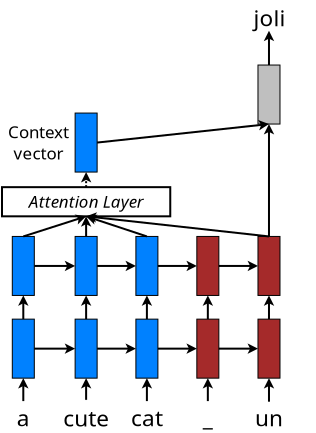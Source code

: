 <?xml version="1.0" encoding="UTF-8"?>
<dia:diagram xmlns:dia="http://www.lysator.liu.se/~alla/dia/">
  <dia:layer name="Background" visible="true" active="true">
    <dia:object type="Flowchart - Box" version="0" id="O0">
      <dia:attribute name="obj_pos">
        <dia:point val="-10.72,-8.473"/>
      </dia:attribute>
      <dia:attribute name="obj_bb">
        <dia:rectangle val="-10.745,-8.498;-6.077,-6.986"/>
      </dia:attribute>
      <dia:attribute name="elem_corner">
        <dia:point val="-10.72,-8.473"/>
      </dia:attribute>
      <dia:attribute name="elem_width">
        <dia:real val="4.618"/>
      </dia:attribute>
      <dia:attribute name="elem_height">
        <dia:real val="1.461"/>
      </dia:attribute>
      <dia:attribute name="border_width">
        <dia:real val="0.05"/>
      </dia:attribute>
      <dia:attribute name="border_color">
        <dia:color val="#ffffff"/>
      </dia:attribute>
      <dia:attribute name="show_background">
        <dia:boolean val="true"/>
      </dia:attribute>
      <dia:attribute name="padding">
        <dia:real val="0"/>
      </dia:attribute>
      <dia:attribute name="text">
        <dia:composite type="text">
          <dia:attribute name="string">
            <dia:string>#joli#</dia:string>
          </dia:attribute>
          <dia:attribute name="font">
            <dia:font family="sans" style="0" name="Helvetica"/>
          </dia:attribute>
          <dia:attribute name="height">
            <dia:real val="1.411"/>
          </dia:attribute>
          <dia:attribute name="pos">
            <dia:point val="-8.411,-7.397"/>
          </dia:attribute>
          <dia:attribute name="color">
            <dia:color val="#000000"/>
          </dia:attribute>
          <dia:attribute name="alignment">
            <dia:enum val="1"/>
          </dia:attribute>
        </dia:composite>
      </dia:attribute>
    </dia:object>
    <dia:object type="Flowchart - Box" version="0" id="O1">
      <dia:attribute name="obj_pos">
        <dia:point val="-18.104,3.274"/>
      </dia:attribute>
      <dia:attribute name="obj_bb">
        <dia:rectangle val="-18.129,3.249;-16.979,6.249"/>
      </dia:attribute>
      <dia:attribute name="elem_corner">
        <dia:point val="-18.104,3.274"/>
      </dia:attribute>
      <dia:attribute name="elem_width">
        <dia:real val="1.1"/>
      </dia:attribute>
      <dia:attribute name="elem_height">
        <dia:real val="2.95"/>
      </dia:attribute>
      <dia:attribute name="border_width">
        <dia:real val="0.05"/>
      </dia:attribute>
      <dia:attribute name="inner_color">
        <dia:color val="#0081ff"/>
      </dia:attribute>
      <dia:attribute name="show_background">
        <dia:boolean val="true"/>
      </dia:attribute>
      <dia:attribute name="padding">
        <dia:real val="0.5"/>
      </dia:attribute>
      <dia:attribute name="text">
        <dia:composite type="text">
          <dia:attribute name="string">
            <dia:string>##</dia:string>
          </dia:attribute>
          <dia:attribute name="font">
            <dia:font family="sans" style="0" name="Helvetica"/>
          </dia:attribute>
          <dia:attribute name="height">
            <dia:real val="0.8"/>
          </dia:attribute>
          <dia:attribute name="pos">
            <dia:point val="-17.554,4.944"/>
          </dia:attribute>
          <dia:attribute name="color">
            <dia:color val="#000000"/>
          </dia:attribute>
          <dia:attribute name="alignment">
            <dia:enum val="1"/>
          </dia:attribute>
        </dia:composite>
      </dia:attribute>
    </dia:object>
    <dia:object type="Flowchart - Box" version="0" id="O2">
      <dia:attribute name="obj_pos">
        <dia:point val="-15.065,3.274"/>
      </dia:attribute>
      <dia:attribute name="obj_bb">
        <dia:rectangle val="-15.09,3.249;-13.94,6.249"/>
      </dia:attribute>
      <dia:attribute name="elem_corner">
        <dia:point val="-15.065,3.274"/>
      </dia:attribute>
      <dia:attribute name="elem_width">
        <dia:real val="1.1"/>
      </dia:attribute>
      <dia:attribute name="elem_height">
        <dia:real val="2.95"/>
      </dia:attribute>
      <dia:attribute name="border_width">
        <dia:real val="0.05"/>
      </dia:attribute>
      <dia:attribute name="inner_color">
        <dia:color val="#0081ff"/>
      </dia:attribute>
      <dia:attribute name="show_background">
        <dia:boolean val="true"/>
      </dia:attribute>
      <dia:attribute name="padding">
        <dia:real val="0.5"/>
      </dia:attribute>
      <dia:attribute name="text">
        <dia:composite type="text">
          <dia:attribute name="string">
            <dia:string>##</dia:string>
          </dia:attribute>
          <dia:attribute name="font">
            <dia:font family="sans" style="0" name="Helvetica"/>
          </dia:attribute>
          <dia:attribute name="height">
            <dia:real val="0.8"/>
          </dia:attribute>
          <dia:attribute name="pos">
            <dia:point val="-14.515,4.944"/>
          </dia:attribute>
          <dia:attribute name="color">
            <dia:color val="#000000"/>
          </dia:attribute>
          <dia:attribute name="alignment">
            <dia:enum val="1"/>
          </dia:attribute>
        </dia:composite>
      </dia:attribute>
    </dia:object>
    <dia:object type="Flowchart - Box" version="0" id="O3">
      <dia:attribute name="obj_pos">
        <dia:point val="-12.018,3.274"/>
      </dia:attribute>
      <dia:attribute name="obj_bb">
        <dia:rectangle val="-12.043,3.249;-10.893,6.249"/>
      </dia:attribute>
      <dia:attribute name="elem_corner">
        <dia:point val="-12.018,3.274"/>
      </dia:attribute>
      <dia:attribute name="elem_width">
        <dia:real val="1.1"/>
      </dia:attribute>
      <dia:attribute name="elem_height">
        <dia:real val="2.95"/>
      </dia:attribute>
      <dia:attribute name="border_width">
        <dia:real val="0.05"/>
      </dia:attribute>
      <dia:attribute name="inner_color">
        <dia:color val="#a52a2a"/>
      </dia:attribute>
      <dia:attribute name="show_background">
        <dia:boolean val="true"/>
      </dia:attribute>
      <dia:attribute name="padding">
        <dia:real val="0.5"/>
      </dia:attribute>
      <dia:attribute name="text">
        <dia:composite type="text">
          <dia:attribute name="string">
            <dia:string>##</dia:string>
          </dia:attribute>
          <dia:attribute name="font">
            <dia:font family="sans" style="0" name="Helvetica"/>
          </dia:attribute>
          <dia:attribute name="height">
            <dia:real val="0.8"/>
          </dia:attribute>
          <dia:attribute name="pos">
            <dia:point val="-11.468,4.944"/>
          </dia:attribute>
          <dia:attribute name="color">
            <dia:color val="#000000"/>
          </dia:attribute>
          <dia:attribute name="alignment">
            <dia:enum val="1"/>
          </dia:attribute>
        </dia:composite>
      </dia:attribute>
    </dia:object>
    <dia:object type="Flowchart - Box" version="0" id="O4">
      <dia:attribute name="obj_pos">
        <dia:point val="-8.961,3.274"/>
      </dia:attribute>
      <dia:attribute name="obj_bb">
        <dia:rectangle val="-8.986,3.249;-7.836,6.249"/>
      </dia:attribute>
      <dia:attribute name="elem_corner">
        <dia:point val="-8.961,3.274"/>
      </dia:attribute>
      <dia:attribute name="elem_width">
        <dia:real val="1.1"/>
      </dia:attribute>
      <dia:attribute name="elem_height">
        <dia:real val="2.95"/>
      </dia:attribute>
      <dia:attribute name="border_width">
        <dia:real val="0.05"/>
      </dia:attribute>
      <dia:attribute name="inner_color">
        <dia:color val="#a52a2a"/>
      </dia:attribute>
      <dia:attribute name="show_background">
        <dia:boolean val="true"/>
      </dia:attribute>
      <dia:attribute name="padding">
        <dia:real val="0.5"/>
      </dia:attribute>
      <dia:attribute name="text">
        <dia:composite type="text">
          <dia:attribute name="string">
            <dia:string>##</dia:string>
          </dia:attribute>
          <dia:attribute name="font">
            <dia:font family="sans" style="0" name="Helvetica"/>
          </dia:attribute>
          <dia:attribute name="height">
            <dia:real val="0.8"/>
          </dia:attribute>
          <dia:attribute name="pos">
            <dia:point val="-8.411,4.944"/>
          </dia:attribute>
          <dia:attribute name="color">
            <dia:color val="#000000"/>
          </dia:attribute>
          <dia:attribute name="alignment">
            <dia:enum val="1"/>
          </dia:attribute>
        </dia:composite>
      </dia:attribute>
    </dia:object>
    <dia:object type="Standard - Line" version="0" id="O5">
      <dia:attribute name="obj_pos">
        <dia:point val="-17.004,4.749"/>
      </dia:attribute>
      <dia:attribute name="obj_bb">
        <dia:rectangle val="-17.054,4.488;-14.953,5.011"/>
      </dia:attribute>
      <dia:attribute name="conn_endpoints">
        <dia:point val="-17.004,4.749"/>
        <dia:point val="-15.065,4.749"/>
      </dia:attribute>
      <dia:attribute name="numcp">
        <dia:int val="1"/>
      </dia:attribute>
      <dia:attribute name="end_arrow">
        <dia:enum val="22"/>
      </dia:attribute>
      <dia:attribute name="end_arrow_length">
        <dia:real val="0.3"/>
      </dia:attribute>
      <dia:attribute name="end_arrow_width">
        <dia:real val="0.3"/>
      </dia:attribute>
      <dia:connections>
        <dia:connection handle="0" to="O1" connection="8"/>
        <dia:connection handle="1" to="O2" connection="7"/>
      </dia:connections>
    </dia:object>
    <dia:object type="Standard - Line" version="0" id="O6">
      <dia:attribute name="obj_pos">
        <dia:point val="-13.965,4.749"/>
      </dia:attribute>
      <dia:attribute name="obj_bb">
        <dia:rectangle val="-14.015,4.488;-11.907,5.011"/>
      </dia:attribute>
      <dia:attribute name="conn_endpoints">
        <dia:point val="-13.965,4.749"/>
        <dia:point val="-12.018,4.749"/>
      </dia:attribute>
      <dia:attribute name="numcp">
        <dia:int val="1"/>
      </dia:attribute>
      <dia:attribute name="end_arrow">
        <dia:enum val="22"/>
      </dia:attribute>
      <dia:attribute name="end_arrow_length">
        <dia:real val="0.3"/>
      </dia:attribute>
      <dia:attribute name="end_arrow_width">
        <dia:real val="0.3"/>
      </dia:attribute>
      <dia:connections>
        <dia:connection handle="0" to="O2" connection="8"/>
        <dia:connection handle="1" to="O3" connection="7"/>
      </dia:connections>
    </dia:object>
    <dia:object type="Standard - Line" version="0" id="O7">
      <dia:attribute name="obj_pos">
        <dia:point val="-10.918,4.749"/>
      </dia:attribute>
      <dia:attribute name="obj_bb">
        <dia:rectangle val="-10.968,4.488;-8.849,5.011"/>
      </dia:attribute>
      <dia:attribute name="conn_endpoints">
        <dia:point val="-10.918,4.749"/>
        <dia:point val="-8.961,4.749"/>
      </dia:attribute>
      <dia:attribute name="numcp">
        <dia:int val="1"/>
      </dia:attribute>
      <dia:attribute name="end_arrow">
        <dia:enum val="22"/>
      </dia:attribute>
      <dia:attribute name="end_arrow_length">
        <dia:real val="0.3"/>
      </dia:attribute>
      <dia:attribute name="end_arrow_width">
        <dia:real val="0.3"/>
      </dia:attribute>
      <dia:connections>
        <dia:connection handle="0" to="O3" connection="8"/>
        <dia:connection handle="1" to="O4" connection="7"/>
      </dia:connections>
    </dia:object>
    <dia:object type="Flowchart - Box" version="0" id="O8">
      <dia:attribute name="obj_pos">
        <dia:point val="-18.104,7.409"/>
      </dia:attribute>
      <dia:attribute name="obj_bb">
        <dia:rectangle val="-18.129,7.384;-16.979,10.384"/>
      </dia:attribute>
      <dia:attribute name="elem_corner">
        <dia:point val="-18.104,7.409"/>
      </dia:attribute>
      <dia:attribute name="elem_width">
        <dia:real val="1.1"/>
      </dia:attribute>
      <dia:attribute name="elem_height">
        <dia:real val="2.95"/>
      </dia:attribute>
      <dia:attribute name="border_width">
        <dia:real val="0.05"/>
      </dia:attribute>
      <dia:attribute name="inner_color">
        <dia:color val="#0081ff"/>
      </dia:attribute>
      <dia:attribute name="show_background">
        <dia:boolean val="true"/>
      </dia:attribute>
      <dia:attribute name="padding">
        <dia:real val="0.5"/>
      </dia:attribute>
      <dia:attribute name="text">
        <dia:composite type="text">
          <dia:attribute name="string">
            <dia:string>##</dia:string>
          </dia:attribute>
          <dia:attribute name="font">
            <dia:font family="sans" style="0" name="Helvetica"/>
          </dia:attribute>
          <dia:attribute name="height">
            <dia:real val="0.8"/>
          </dia:attribute>
          <dia:attribute name="pos">
            <dia:point val="-17.554,9.079"/>
          </dia:attribute>
          <dia:attribute name="color">
            <dia:color val="#000000"/>
          </dia:attribute>
          <dia:attribute name="alignment">
            <dia:enum val="1"/>
          </dia:attribute>
        </dia:composite>
      </dia:attribute>
    </dia:object>
    <dia:object type="Flowchart - Box" version="0" id="O9">
      <dia:attribute name="obj_pos">
        <dia:point val="-15.065,7.409"/>
      </dia:attribute>
      <dia:attribute name="obj_bb">
        <dia:rectangle val="-15.09,7.384;-13.94,10.384"/>
      </dia:attribute>
      <dia:attribute name="elem_corner">
        <dia:point val="-15.065,7.409"/>
      </dia:attribute>
      <dia:attribute name="elem_width">
        <dia:real val="1.1"/>
      </dia:attribute>
      <dia:attribute name="elem_height">
        <dia:real val="2.95"/>
      </dia:attribute>
      <dia:attribute name="border_width">
        <dia:real val="0.05"/>
      </dia:attribute>
      <dia:attribute name="inner_color">
        <dia:color val="#0081ff"/>
      </dia:attribute>
      <dia:attribute name="show_background">
        <dia:boolean val="true"/>
      </dia:attribute>
      <dia:attribute name="padding">
        <dia:real val="0.5"/>
      </dia:attribute>
      <dia:attribute name="text">
        <dia:composite type="text">
          <dia:attribute name="string">
            <dia:string>##</dia:string>
          </dia:attribute>
          <dia:attribute name="font">
            <dia:font family="sans" style="0" name="Helvetica"/>
          </dia:attribute>
          <dia:attribute name="height">
            <dia:real val="0.8"/>
          </dia:attribute>
          <dia:attribute name="pos">
            <dia:point val="-14.515,9.079"/>
          </dia:attribute>
          <dia:attribute name="color">
            <dia:color val="#000000"/>
          </dia:attribute>
          <dia:attribute name="alignment">
            <dia:enum val="1"/>
          </dia:attribute>
        </dia:composite>
      </dia:attribute>
    </dia:object>
    <dia:object type="Flowchart - Box" version="0" id="O10">
      <dia:attribute name="obj_pos">
        <dia:point val="-12.018,7.409"/>
      </dia:attribute>
      <dia:attribute name="obj_bb">
        <dia:rectangle val="-12.043,7.384;-10.893,10.384"/>
      </dia:attribute>
      <dia:attribute name="elem_corner">
        <dia:point val="-12.018,7.409"/>
      </dia:attribute>
      <dia:attribute name="elem_width">
        <dia:real val="1.1"/>
      </dia:attribute>
      <dia:attribute name="elem_height">
        <dia:real val="2.95"/>
      </dia:attribute>
      <dia:attribute name="border_width">
        <dia:real val="0.05"/>
      </dia:attribute>
      <dia:attribute name="inner_color">
        <dia:color val="#a52a2a"/>
      </dia:attribute>
      <dia:attribute name="show_background">
        <dia:boolean val="true"/>
      </dia:attribute>
      <dia:attribute name="padding">
        <dia:real val="0.5"/>
      </dia:attribute>
      <dia:attribute name="text">
        <dia:composite type="text">
          <dia:attribute name="string">
            <dia:string>##</dia:string>
          </dia:attribute>
          <dia:attribute name="font">
            <dia:font family="sans" style="0" name="Helvetica"/>
          </dia:attribute>
          <dia:attribute name="height">
            <dia:real val="0.8"/>
          </dia:attribute>
          <dia:attribute name="pos">
            <dia:point val="-11.468,9.079"/>
          </dia:attribute>
          <dia:attribute name="color">
            <dia:color val="#000000"/>
          </dia:attribute>
          <dia:attribute name="alignment">
            <dia:enum val="1"/>
          </dia:attribute>
        </dia:composite>
      </dia:attribute>
    </dia:object>
    <dia:object type="Flowchart - Box" version="0" id="O11">
      <dia:attribute name="obj_pos">
        <dia:point val="-8.961,7.409"/>
      </dia:attribute>
      <dia:attribute name="obj_bb">
        <dia:rectangle val="-8.986,7.384;-7.836,10.384"/>
      </dia:attribute>
      <dia:attribute name="elem_corner">
        <dia:point val="-8.961,7.409"/>
      </dia:attribute>
      <dia:attribute name="elem_width">
        <dia:real val="1.1"/>
      </dia:attribute>
      <dia:attribute name="elem_height">
        <dia:real val="2.95"/>
      </dia:attribute>
      <dia:attribute name="border_width">
        <dia:real val="0.05"/>
      </dia:attribute>
      <dia:attribute name="inner_color">
        <dia:color val="#a52a2a"/>
      </dia:attribute>
      <dia:attribute name="show_background">
        <dia:boolean val="true"/>
      </dia:attribute>
      <dia:attribute name="padding">
        <dia:real val="0.5"/>
      </dia:attribute>
      <dia:attribute name="text">
        <dia:composite type="text">
          <dia:attribute name="string">
            <dia:string>##</dia:string>
          </dia:attribute>
          <dia:attribute name="font">
            <dia:font family="sans" style="0" name="Helvetica"/>
          </dia:attribute>
          <dia:attribute name="height">
            <dia:real val="0.8"/>
          </dia:attribute>
          <dia:attribute name="pos">
            <dia:point val="-8.411,9.079"/>
          </dia:attribute>
          <dia:attribute name="color">
            <dia:color val="#000000"/>
          </dia:attribute>
          <dia:attribute name="alignment">
            <dia:enum val="1"/>
          </dia:attribute>
        </dia:composite>
      </dia:attribute>
    </dia:object>
    <dia:object type="Standard - Line" version="0" id="O12">
      <dia:attribute name="obj_pos">
        <dia:point val="-17.004,8.884"/>
      </dia:attribute>
      <dia:attribute name="obj_bb">
        <dia:rectangle val="-17.054,8.623;-14.953,9.146"/>
      </dia:attribute>
      <dia:attribute name="conn_endpoints">
        <dia:point val="-17.004,8.884"/>
        <dia:point val="-15.065,8.884"/>
      </dia:attribute>
      <dia:attribute name="numcp">
        <dia:int val="1"/>
      </dia:attribute>
      <dia:attribute name="end_arrow">
        <dia:enum val="22"/>
      </dia:attribute>
      <dia:attribute name="end_arrow_length">
        <dia:real val="0.3"/>
      </dia:attribute>
      <dia:attribute name="end_arrow_width">
        <dia:real val="0.3"/>
      </dia:attribute>
      <dia:connections>
        <dia:connection handle="0" to="O8" connection="8"/>
        <dia:connection handle="1" to="O9" connection="7"/>
      </dia:connections>
    </dia:object>
    <dia:object type="Standard - Line" version="0" id="O13">
      <dia:attribute name="obj_pos">
        <dia:point val="-13.965,8.884"/>
      </dia:attribute>
      <dia:attribute name="obj_bb">
        <dia:rectangle val="-14.015,8.623;-11.907,9.146"/>
      </dia:attribute>
      <dia:attribute name="conn_endpoints">
        <dia:point val="-13.965,8.884"/>
        <dia:point val="-12.018,8.884"/>
      </dia:attribute>
      <dia:attribute name="numcp">
        <dia:int val="1"/>
      </dia:attribute>
      <dia:attribute name="end_arrow">
        <dia:enum val="22"/>
      </dia:attribute>
      <dia:attribute name="end_arrow_length">
        <dia:real val="0.3"/>
      </dia:attribute>
      <dia:attribute name="end_arrow_width">
        <dia:real val="0.3"/>
      </dia:attribute>
      <dia:connections>
        <dia:connection handle="0" to="O9" connection="8"/>
        <dia:connection handle="1" to="O10" connection="7"/>
      </dia:connections>
    </dia:object>
    <dia:object type="Standard - Line" version="0" id="O14">
      <dia:attribute name="obj_pos">
        <dia:point val="-10.918,8.884"/>
      </dia:attribute>
      <dia:attribute name="obj_bb">
        <dia:rectangle val="-10.968,8.623;-8.849,9.146"/>
      </dia:attribute>
      <dia:attribute name="conn_endpoints">
        <dia:point val="-10.918,8.884"/>
        <dia:point val="-8.961,8.884"/>
      </dia:attribute>
      <dia:attribute name="numcp">
        <dia:int val="1"/>
      </dia:attribute>
      <dia:attribute name="end_arrow">
        <dia:enum val="22"/>
      </dia:attribute>
      <dia:attribute name="end_arrow_length">
        <dia:real val="0.3"/>
      </dia:attribute>
      <dia:attribute name="end_arrow_width">
        <dia:real val="0.3"/>
      </dia:attribute>
      <dia:connections>
        <dia:connection handle="0" to="O10" connection="8"/>
        <dia:connection handle="1" to="O11" connection="7"/>
      </dia:connections>
    </dia:object>
    <dia:object type="Standard - Line" version="0" id="O15">
      <dia:attribute name="obj_pos">
        <dia:point val="-17.554,7.409"/>
      </dia:attribute>
      <dia:attribute name="obj_bb">
        <dia:rectangle val="-17.816,6.113;-17.292,7.459"/>
      </dia:attribute>
      <dia:attribute name="conn_endpoints">
        <dia:point val="-17.554,7.409"/>
        <dia:point val="-17.554,6.224"/>
      </dia:attribute>
      <dia:attribute name="numcp">
        <dia:int val="1"/>
      </dia:attribute>
      <dia:attribute name="end_arrow">
        <dia:enum val="22"/>
      </dia:attribute>
      <dia:attribute name="end_arrow_length">
        <dia:real val="0.3"/>
      </dia:attribute>
      <dia:attribute name="end_arrow_width">
        <dia:real val="0.3"/>
      </dia:attribute>
      <dia:connections>
        <dia:connection handle="0" to="O8" connection="2"/>
        <dia:connection handle="1" to="O1" connection="13"/>
      </dia:connections>
    </dia:object>
    <dia:object type="Standard - Line" version="0" id="O16">
      <dia:attribute name="obj_pos">
        <dia:point val="-14.515,7.409"/>
      </dia:attribute>
      <dia:attribute name="obj_bb">
        <dia:rectangle val="-14.777,6.113;-14.253,7.459"/>
      </dia:attribute>
      <dia:attribute name="conn_endpoints">
        <dia:point val="-14.515,7.409"/>
        <dia:point val="-14.515,6.224"/>
      </dia:attribute>
      <dia:attribute name="numcp">
        <dia:int val="1"/>
      </dia:attribute>
      <dia:attribute name="end_arrow">
        <dia:enum val="22"/>
      </dia:attribute>
      <dia:attribute name="end_arrow_length">
        <dia:real val="0.3"/>
      </dia:attribute>
      <dia:attribute name="end_arrow_width">
        <dia:real val="0.3"/>
      </dia:attribute>
      <dia:connections>
        <dia:connection handle="0" to="O9" connection="2"/>
        <dia:connection handle="1" to="O2" connection="13"/>
      </dia:connections>
    </dia:object>
    <dia:object type="Standard - Line" version="0" id="O17">
      <dia:attribute name="obj_pos">
        <dia:point val="-11.468,7.409"/>
      </dia:attribute>
      <dia:attribute name="obj_bb">
        <dia:rectangle val="-11.73,6.113;-11.207,7.459"/>
      </dia:attribute>
      <dia:attribute name="conn_endpoints">
        <dia:point val="-11.468,7.409"/>
        <dia:point val="-11.468,6.224"/>
      </dia:attribute>
      <dia:attribute name="numcp">
        <dia:int val="1"/>
      </dia:attribute>
      <dia:attribute name="end_arrow">
        <dia:enum val="22"/>
      </dia:attribute>
      <dia:attribute name="end_arrow_length">
        <dia:real val="0.3"/>
      </dia:attribute>
      <dia:attribute name="end_arrow_width">
        <dia:real val="0.3"/>
      </dia:attribute>
      <dia:connections>
        <dia:connection handle="0" to="O10" connection="2"/>
        <dia:connection handle="1" to="O3" connection="13"/>
      </dia:connections>
    </dia:object>
    <dia:object type="Standard - Line" version="0" id="O18">
      <dia:attribute name="obj_pos">
        <dia:point val="-8.411,7.409"/>
      </dia:attribute>
      <dia:attribute name="obj_bb">
        <dia:rectangle val="-8.673,6.113;-8.149,7.459"/>
      </dia:attribute>
      <dia:attribute name="conn_endpoints">
        <dia:point val="-8.411,7.409"/>
        <dia:point val="-8.411,6.224"/>
      </dia:attribute>
      <dia:attribute name="numcp">
        <dia:int val="1"/>
      </dia:attribute>
      <dia:attribute name="end_arrow">
        <dia:enum val="22"/>
      </dia:attribute>
      <dia:attribute name="end_arrow_length">
        <dia:real val="0.3"/>
      </dia:attribute>
      <dia:attribute name="end_arrow_width">
        <dia:real val="0.3"/>
      </dia:attribute>
      <dia:connections>
        <dia:connection handle="0" to="O11" connection="2"/>
        <dia:connection handle="1" to="O4" connection="13"/>
      </dia:connections>
    </dia:object>
    <dia:object type="Standard - Line" version="0" id="O19">
      <dia:attribute name="obj_pos">
        <dia:point val="-11.468,11.537"/>
      </dia:attribute>
      <dia:attribute name="obj_bb">
        <dia:rectangle val="-11.73,10.248;-11.207,11.587"/>
      </dia:attribute>
      <dia:attribute name="conn_endpoints">
        <dia:point val="-11.468,11.537"/>
        <dia:point val="-11.468,10.359"/>
      </dia:attribute>
      <dia:attribute name="numcp">
        <dia:int val="1"/>
      </dia:attribute>
      <dia:attribute name="end_arrow">
        <dia:enum val="22"/>
      </dia:attribute>
      <dia:attribute name="end_arrow_length">
        <dia:real val="0.3"/>
      </dia:attribute>
      <dia:attribute name="end_arrow_width">
        <dia:real val="0.3"/>
      </dia:attribute>
      <dia:connections>
        <dia:connection handle="0" to="O27" connection="2"/>
        <dia:connection handle="1" to="O10" connection="13"/>
      </dia:connections>
    </dia:object>
    <dia:object type="Flowchart - Box" version="0" id="O20">
      <dia:attribute name="obj_pos">
        <dia:point val="-21.245,3.274"/>
      </dia:attribute>
      <dia:attribute name="obj_bb">
        <dia:rectangle val="-21.27,3.249;-20.12,6.249"/>
      </dia:attribute>
      <dia:attribute name="elem_corner">
        <dia:point val="-21.245,3.274"/>
      </dia:attribute>
      <dia:attribute name="elem_width">
        <dia:real val="1.1"/>
      </dia:attribute>
      <dia:attribute name="elem_height">
        <dia:real val="2.95"/>
      </dia:attribute>
      <dia:attribute name="border_width">
        <dia:real val="0.05"/>
      </dia:attribute>
      <dia:attribute name="inner_color">
        <dia:color val="#0081ff"/>
      </dia:attribute>
      <dia:attribute name="show_background">
        <dia:boolean val="true"/>
      </dia:attribute>
      <dia:attribute name="padding">
        <dia:real val="0.5"/>
      </dia:attribute>
      <dia:attribute name="text">
        <dia:composite type="text">
          <dia:attribute name="string">
            <dia:string>##</dia:string>
          </dia:attribute>
          <dia:attribute name="font">
            <dia:font family="sans" style="0" name="Helvetica"/>
          </dia:attribute>
          <dia:attribute name="height">
            <dia:real val="0.8"/>
          </dia:attribute>
          <dia:attribute name="pos">
            <dia:point val="-20.695,4.944"/>
          </dia:attribute>
          <dia:attribute name="color">
            <dia:color val="#000000"/>
          </dia:attribute>
          <dia:attribute name="alignment">
            <dia:enum val="1"/>
          </dia:attribute>
        </dia:composite>
      </dia:attribute>
    </dia:object>
    <dia:object type="Standard - Line" version="0" id="O21">
      <dia:attribute name="obj_pos">
        <dia:point val="-20.145,4.749"/>
      </dia:attribute>
      <dia:attribute name="obj_bb">
        <dia:rectangle val="-20.195,4.488;-17.992,5.011"/>
      </dia:attribute>
      <dia:attribute name="conn_endpoints">
        <dia:point val="-20.145,4.749"/>
        <dia:point val="-18.104,4.749"/>
      </dia:attribute>
      <dia:attribute name="numcp">
        <dia:int val="1"/>
      </dia:attribute>
      <dia:attribute name="end_arrow">
        <dia:enum val="22"/>
      </dia:attribute>
      <dia:attribute name="end_arrow_length">
        <dia:real val="0.3"/>
      </dia:attribute>
      <dia:attribute name="end_arrow_width">
        <dia:real val="0.3"/>
      </dia:attribute>
      <dia:connections>
        <dia:connection handle="0" to="O20" connection="8"/>
        <dia:connection handle="1" to="O1" connection="7"/>
      </dia:connections>
    </dia:object>
    <dia:object type="Flowchart - Box" version="0" id="O22">
      <dia:attribute name="obj_pos">
        <dia:point val="-21.245,7.409"/>
      </dia:attribute>
      <dia:attribute name="obj_bb">
        <dia:rectangle val="-21.27,7.384;-20.12,10.384"/>
      </dia:attribute>
      <dia:attribute name="elem_corner">
        <dia:point val="-21.245,7.409"/>
      </dia:attribute>
      <dia:attribute name="elem_width">
        <dia:real val="1.1"/>
      </dia:attribute>
      <dia:attribute name="elem_height">
        <dia:real val="2.95"/>
      </dia:attribute>
      <dia:attribute name="border_width">
        <dia:real val="0.05"/>
      </dia:attribute>
      <dia:attribute name="inner_color">
        <dia:color val="#0081ff"/>
      </dia:attribute>
      <dia:attribute name="show_background">
        <dia:boolean val="true"/>
      </dia:attribute>
      <dia:attribute name="padding">
        <dia:real val="0.5"/>
      </dia:attribute>
      <dia:attribute name="text">
        <dia:composite type="text">
          <dia:attribute name="string">
            <dia:string>##</dia:string>
          </dia:attribute>
          <dia:attribute name="font">
            <dia:font family="sans" style="0" name="Helvetica"/>
          </dia:attribute>
          <dia:attribute name="height">
            <dia:real val="0.8"/>
          </dia:attribute>
          <dia:attribute name="pos">
            <dia:point val="-20.695,9.079"/>
          </dia:attribute>
          <dia:attribute name="color">
            <dia:color val="#000000"/>
          </dia:attribute>
          <dia:attribute name="alignment">
            <dia:enum val="1"/>
          </dia:attribute>
        </dia:composite>
      </dia:attribute>
    </dia:object>
    <dia:object type="Standard - Line" version="0" id="O23">
      <dia:attribute name="obj_pos">
        <dia:point val="-20.145,8.884"/>
      </dia:attribute>
      <dia:attribute name="obj_bb">
        <dia:rectangle val="-20.195,8.623;-17.992,9.146"/>
      </dia:attribute>
      <dia:attribute name="conn_endpoints">
        <dia:point val="-20.145,8.884"/>
        <dia:point val="-18.104,8.884"/>
      </dia:attribute>
      <dia:attribute name="numcp">
        <dia:int val="1"/>
      </dia:attribute>
      <dia:attribute name="end_arrow">
        <dia:enum val="22"/>
      </dia:attribute>
      <dia:attribute name="end_arrow_length">
        <dia:real val="0.3"/>
      </dia:attribute>
      <dia:attribute name="end_arrow_width">
        <dia:real val="0.3"/>
      </dia:attribute>
      <dia:connections>
        <dia:connection handle="0" to="O22" connection="8"/>
        <dia:connection handle="1" to="O8" connection="7"/>
      </dia:connections>
    </dia:object>
    <dia:object type="Standard - Line" version="0" id="O24">
      <dia:attribute name="obj_pos">
        <dia:point val="-20.695,7.409"/>
      </dia:attribute>
      <dia:attribute name="obj_bb">
        <dia:rectangle val="-20.957,6.113;-20.433,7.459"/>
      </dia:attribute>
      <dia:attribute name="conn_endpoints">
        <dia:point val="-20.695,7.409"/>
        <dia:point val="-20.695,6.224"/>
      </dia:attribute>
      <dia:attribute name="numcp">
        <dia:int val="1"/>
      </dia:attribute>
      <dia:attribute name="end_arrow">
        <dia:enum val="22"/>
      </dia:attribute>
      <dia:attribute name="end_arrow_length">
        <dia:real val="0.3"/>
      </dia:attribute>
      <dia:attribute name="end_arrow_width">
        <dia:real val="0.3"/>
      </dia:attribute>
      <dia:connections>
        <dia:connection handle="0" to="O22" connection="2"/>
        <dia:connection handle="1" to="O20" connection="13"/>
      </dia:connections>
    </dia:object>
    <dia:object type="Standard - Line" version="0" id="O25">
      <dia:attribute name="obj_pos">
        <dia:point val="-20.695,11.537"/>
      </dia:attribute>
      <dia:attribute name="obj_bb">
        <dia:rectangle val="-20.957,10.248;-20.433,11.587"/>
      </dia:attribute>
      <dia:attribute name="conn_endpoints">
        <dia:point val="-20.695,11.537"/>
        <dia:point val="-20.695,10.359"/>
      </dia:attribute>
      <dia:attribute name="numcp">
        <dia:int val="1"/>
      </dia:attribute>
      <dia:attribute name="end_arrow">
        <dia:enum val="22"/>
      </dia:attribute>
      <dia:attribute name="end_arrow_length">
        <dia:real val="0.3"/>
      </dia:attribute>
      <dia:attribute name="end_arrow_width">
        <dia:real val="0.3"/>
      </dia:attribute>
      <dia:connections>
        <dia:connection handle="0" to="O30" connection="2"/>
        <dia:connection handle="1" to="O22" connection="13"/>
      </dia:connections>
    </dia:object>
    <dia:object type="Standard - Line" version="0" id="O26">
      <dia:attribute name="obj_pos">
        <dia:point val="-14.515,11.537"/>
      </dia:attribute>
      <dia:attribute name="obj_bb">
        <dia:rectangle val="-14.777,10.248;-14.253,11.587"/>
      </dia:attribute>
      <dia:attribute name="conn_endpoints">
        <dia:point val="-14.515,11.537"/>
        <dia:point val="-14.515,10.359"/>
      </dia:attribute>
      <dia:attribute name="numcp">
        <dia:int val="1"/>
      </dia:attribute>
      <dia:attribute name="end_arrow">
        <dia:enum val="22"/>
      </dia:attribute>
      <dia:attribute name="end_arrow_length">
        <dia:real val="0.3"/>
      </dia:attribute>
      <dia:attribute name="end_arrow_width">
        <dia:real val="0.3"/>
      </dia:attribute>
      <dia:connections>
        <dia:connection handle="0" to="O29" connection="2"/>
        <dia:connection handle="1" to="O9" connection="13"/>
      </dia:connections>
    </dia:object>
    <dia:object type="Flowchart - Box" version="0" id="O27">
      <dia:attribute name="obj_pos">
        <dia:point val="-12.208,11.537"/>
      </dia:attribute>
      <dia:attribute name="obj_bb">
        <dia:rectangle val="-12.233,11.512;-10.703,13.023"/>
      </dia:attribute>
      <dia:attribute name="elem_corner">
        <dia:point val="-12.208,11.537"/>
      </dia:attribute>
      <dia:attribute name="elem_width">
        <dia:real val="1.48"/>
      </dia:attribute>
      <dia:attribute name="elem_height">
        <dia:real val="1.461"/>
      </dia:attribute>
      <dia:attribute name="border_width">
        <dia:real val="0.05"/>
      </dia:attribute>
      <dia:attribute name="border_color">
        <dia:color val="#ffffff"/>
      </dia:attribute>
      <dia:attribute name="show_background">
        <dia:boolean val="true"/>
      </dia:attribute>
      <dia:attribute name="padding">
        <dia:real val="0"/>
      </dia:attribute>
      <dia:attribute name="text">
        <dia:composite type="text">
          <dia:attribute name="string">
            <dia:string>#_#</dia:string>
          </dia:attribute>
          <dia:attribute name="font">
            <dia:font family="sans" style="0" name="Helvetica"/>
          </dia:attribute>
          <dia:attribute name="height">
            <dia:real val="1.411"/>
          </dia:attribute>
          <dia:attribute name="pos">
            <dia:point val="-11.468,12.612"/>
          </dia:attribute>
          <dia:attribute name="color">
            <dia:color val="#000000"/>
          </dia:attribute>
          <dia:attribute name="alignment">
            <dia:enum val="1"/>
          </dia:attribute>
        </dia:composite>
      </dia:attribute>
    </dia:object>
    <dia:object type="Flowchart - Box" version="0" id="O28">
      <dia:attribute name="obj_pos">
        <dia:point val="-9.151,11.537"/>
      </dia:attribute>
      <dia:attribute name="obj_bb">
        <dia:rectangle val="-9.176,11.512;-7.646,13.023"/>
      </dia:attribute>
      <dia:attribute name="elem_corner">
        <dia:point val="-9.151,11.537"/>
      </dia:attribute>
      <dia:attribute name="elem_width">
        <dia:real val="1.48"/>
      </dia:attribute>
      <dia:attribute name="elem_height">
        <dia:real val="1.461"/>
      </dia:attribute>
      <dia:attribute name="border_width">
        <dia:real val="0.05"/>
      </dia:attribute>
      <dia:attribute name="border_color">
        <dia:color val="#ffffff"/>
      </dia:attribute>
      <dia:attribute name="show_background">
        <dia:boolean val="true"/>
      </dia:attribute>
      <dia:attribute name="padding">
        <dia:real val="0"/>
      </dia:attribute>
      <dia:attribute name="text">
        <dia:composite type="text">
          <dia:attribute name="string">
            <dia:string>#un#</dia:string>
          </dia:attribute>
          <dia:attribute name="font">
            <dia:font family="sans" style="0" name="Helvetica"/>
          </dia:attribute>
          <dia:attribute name="height">
            <dia:real val="1.411"/>
          </dia:attribute>
          <dia:attribute name="pos">
            <dia:point val="-8.411,12.612"/>
          </dia:attribute>
          <dia:attribute name="color">
            <dia:color val="#000000"/>
          </dia:attribute>
          <dia:attribute name="alignment">
            <dia:enum val="1"/>
          </dia:attribute>
        </dia:composite>
      </dia:attribute>
    </dia:object>
    <dia:object type="Flowchart - Box" version="0" id="O29">
      <dia:attribute name="obj_pos">
        <dia:point val="-15.419,11.537"/>
      </dia:attribute>
      <dia:attribute name="obj_bb">
        <dia:rectangle val="-15.444,11.512;-13.586,13.023"/>
      </dia:attribute>
      <dia:attribute name="elem_corner">
        <dia:point val="-15.419,11.537"/>
      </dia:attribute>
      <dia:attribute name="elem_width">
        <dia:real val="1.808"/>
      </dia:attribute>
      <dia:attribute name="elem_height">
        <dia:real val="1.461"/>
      </dia:attribute>
      <dia:attribute name="border_width">
        <dia:real val="0.05"/>
      </dia:attribute>
      <dia:attribute name="border_color">
        <dia:color val="#ffffff"/>
      </dia:attribute>
      <dia:attribute name="show_background">
        <dia:boolean val="true"/>
      </dia:attribute>
      <dia:attribute name="padding">
        <dia:real val="0"/>
      </dia:attribute>
      <dia:attribute name="text">
        <dia:composite type="text">
          <dia:attribute name="string">
            <dia:string>#cat#</dia:string>
          </dia:attribute>
          <dia:attribute name="font">
            <dia:font family="sans" style="0" name="Helvetica"/>
          </dia:attribute>
          <dia:attribute name="height">
            <dia:real val="1.411"/>
          </dia:attribute>
          <dia:attribute name="pos">
            <dia:point val="-14.515,12.612"/>
          </dia:attribute>
          <dia:attribute name="color">
            <dia:color val="#000000"/>
          </dia:attribute>
          <dia:attribute name="alignment">
            <dia:enum val="1"/>
          </dia:attribute>
        </dia:composite>
      </dia:attribute>
    </dia:object>
    <dia:object type="Flowchart - Box" version="0" id="O30">
      <dia:attribute name="obj_pos">
        <dia:point val="-21.435,11.537"/>
      </dia:attribute>
      <dia:attribute name="obj_bb">
        <dia:rectangle val="-21.46,11.512;-19.93,13.023"/>
      </dia:attribute>
      <dia:attribute name="elem_corner">
        <dia:point val="-21.435,11.537"/>
      </dia:attribute>
      <dia:attribute name="elem_width">
        <dia:real val="1.48"/>
      </dia:attribute>
      <dia:attribute name="elem_height">
        <dia:real val="1.461"/>
      </dia:attribute>
      <dia:attribute name="border_width">
        <dia:real val="0.05"/>
      </dia:attribute>
      <dia:attribute name="border_color">
        <dia:color val="#ffffff"/>
      </dia:attribute>
      <dia:attribute name="show_background">
        <dia:boolean val="true"/>
      </dia:attribute>
      <dia:attribute name="padding">
        <dia:real val="0"/>
      </dia:attribute>
      <dia:attribute name="text">
        <dia:composite type="text">
          <dia:attribute name="string">
            <dia:string>#a#</dia:string>
          </dia:attribute>
          <dia:attribute name="font">
            <dia:font family="sans" style="0" name="Helvetica"/>
          </dia:attribute>
          <dia:attribute name="height">
            <dia:real val="1.411"/>
          </dia:attribute>
          <dia:attribute name="pos">
            <dia:point val="-20.695,12.612"/>
          </dia:attribute>
          <dia:attribute name="color">
            <dia:color val="#000000"/>
          </dia:attribute>
          <dia:attribute name="alignment">
            <dia:enum val="1"/>
          </dia:attribute>
        </dia:composite>
      </dia:attribute>
    </dia:object>
    <dia:object type="Standard - Line" version="0" id="O31">
      <dia:attribute name="obj_pos">
        <dia:point val="-8.411,11.537"/>
      </dia:attribute>
      <dia:attribute name="obj_bb">
        <dia:rectangle val="-8.673,10.248;-8.149,11.587"/>
      </dia:attribute>
      <dia:attribute name="conn_endpoints">
        <dia:point val="-8.411,11.537"/>
        <dia:point val="-8.411,10.359"/>
      </dia:attribute>
      <dia:attribute name="numcp">
        <dia:int val="1"/>
      </dia:attribute>
      <dia:attribute name="end_arrow">
        <dia:enum val="22"/>
      </dia:attribute>
      <dia:attribute name="end_arrow_length">
        <dia:real val="0.3"/>
      </dia:attribute>
      <dia:attribute name="end_arrow_width">
        <dia:real val="0.3"/>
      </dia:attribute>
      <dia:connections>
        <dia:connection handle="0" to="O28" connection="2"/>
        <dia:connection handle="1" to="O11" connection="13"/>
      </dia:connections>
    </dia:object>
    <dia:object type="Standard - Line" version="0" id="O32">
      <dia:attribute name="obj_pos">
        <dia:point val="-17.554,11.469"/>
      </dia:attribute>
      <dia:attribute name="obj_bb">
        <dia:rectangle val="-17.816,10.248;-17.292,11.519"/>
      </dia:attribute>
      <dia:attribute name="conn_endpoints">
        <dia:point val="-17.554,11.469"/>
        <dia:point val="-17.554,10.359"/>
      </dia:attribute>
      <dia:attribute name="numcp">
        <dia:int val="1"/>
      </dia:attribute>
      <dia:attribute name="end_arrow">
        <dia:enum val="22"/>
      </dia:attribute>
      <dia:attribute name="end_arrow_length">
        <dia:real val="0.3"/>
      </dia:attribute>
      <dia:attribute name="end_arrow_width">
        <dia:real val="0.3"/>
      </dia:attribute>
      <dia:connections>
        <dia:connection handle="0" to="O33" connection="2"/>
        <dia:connection handle="1" to="O8" connection="13"/>
      </dia:connections>
    </dia:object>
    <dia:object type="Flowchart - Box" version="0" id="O33">
      <dia:attribute name="obj_pos">
        <dia:point val="-19.644,11.469"/>
      </dia:attribute>
      <dia:attribute name="obj_bb">
        <dia:rectangle val="-19.644,11.469;-15.464,13.081"/>
      </dia:attribute>
      <dia:attribute name="elem_corner">
        <dia:point val="-19.644,11.469"/>
      </dia:attribute>
      <dia:attribute name="elem_width">
        <dia:real val="4.18"/>
      </dia:attribute>
      <dia:attribute name="elem_height">
        <dia:real val="1.611"/>
      </dia:attribute>
      <dia:attribute name="border_width">
        <dia:real val="1.175e-38"/>
      </dia:attribute>
      <dia:attribute name="border_color">
        <dia:color val="#ffffff"/>
      </dia:attribute>
      <dia:attribute name="show_background">
        <dia:boolean val="true"/>
      </dia:attribute>
      <dia:attribute name="padding">
        <dia:real val="0"/>
      </dia:attribute>
      <dia:attribute name="text">
        <dia:composite type="text">
          <dia:attribute name="string">
            <dia:string>#cute#</dia:string>
          </dia:attribute>
          <dia:attribute name="font">
            <dia:font family="sans" style="0" name="Helvetica"/>
          </dia:attribute>
          <dia:attribute name="height">
            <dia:real val="1.411"/>
          </dia:attribute>
          <dia:attribute name="pos">
            <dia:point val="-17.554,12.619"/>
          </dia:attribute>
          <dia:attribute name="color">
            <dia:color val="#000000"/>
          </dia:attribute>
          <dia:attribute name="alignment">
            <dia:enum val="1"/>
          </dia:attribute>
        </dia:composite>
      </dia:attribute>
    </dia:object>
    <dia:object type="Standard - Box" version="0" id="O34">
      <dia:attribute name="obj_pos">
        <dia:point val="-21.76,0.81"/>
      </dia:attribute>
      <dia:attribute name="obj_bb">
        <dia:rectangle val="-21.81,0.76;-13.297,2.317"/>
      </dia:attribute>
      <dia:attribute name="elem_corner">
        <dia:point val="-21.76,0.81"/>
      </dia:attribute>
      <dia:attribute name="elem_width">
        <dia:real val="8.413"/>
      </dia:attribute>
      <dia:attribute name="elem_height">
        <dia:real val="1.458"/>
      </dia:attribute>
      <dia:attribute name="border_width">
        <dia:real val="0.1"/>
      </dia:attribute>
      <dia:attribute name="show_background">
        <dia:boolean val="false"/>
      </dia:attribute>
    </dia:object>
    <dia:object type="Flowchart - Box" version="0" id="O35">
      <dia:attribute name="obj_pos">
        <dia:point val="-8.961,-5.296"/>
      </dia:attribute>
      <dia:attribute name="obj_bb">
        <dia:rectangle val="-8.986,-5.321;-7.836,-2.321"/>
      </dia:attribute>
      <dia:attribute name="elem_corner">
        <dia:point val="-8.961,-5.296"/>
      </dia:attribute>
      <dia:attribute name="elem_width">
        <dia:real val="1.1"/>
      </dia:attribute>
      <dia:attribute name="elem_height">
        <dia:real val="2.95"/>
      </dia:attribute>
      <dia:attribute name="border_width">
        <dia:real val="0.05"/>
      </dia:attribute>
      <dia:attribute name="inner_color">
        <dia:color val="#bfbfbf"/>
      </dia:attribute>
      <dia:attribute name="show_background">
        <dia:boolean val="true"/>
      </dia:attribute>
      <dia:attribute name="padding">
        <dia:real val="0.5"/>
      </dia:attribute>
      <dia:attribute name="text">
        <dia:composite type="text">
          <dia:attribute name="string">
            <dia:string>##</dia:string>
          </dia:attribute>
          <dia:attribute name="font">
            <dia:font family="sans" style="0" name="Helvetica"/>
          </dia:attribute>
          <dia:attribute name="height">
            <dia:real val="0.8"/>
          </dia:attribute>
          <dia:attribute name="pos">
            <dia:point val="-8.411,-3.626"/>
          </dia:attribute>
          <dia:attribute name="color">
            <dia:color val="#000000"/>
          </dia:attribute>
          <dia:attribute name="alignment">
            <dia:enum val="1"/>
          </dia:attribute>
        </dia:composite>
      </dia:attribute>
    </dia:object>
    <dia:object type="Standard - Line" version="0" id="O36">
      <dia:attribute name="obj_pos">
        <dia:point val="-8.411,3.274"/>
      </dia:attribute>
      <dia:attribute name="obj_bb">
        <dia:rectangle val="-8.673,-2.458;-8.149,3.324"/>
      </dia:attribute>
      <dia:attribute name="conn_endpoints">
        <dia:point val="-8.411,3.274"/>
        <dia:point val="-8.411,-2.346"/>
      </dia:attribute>
      <dia:attribute name="numcp">
        <dia:int val="1"/>
      </dia:attribute>
      <dia:attribute name="end_arrow">
        <dia:enum val="22"/>
      </dia:attribute>
      <dia:attribute name="end_arrow_length">
        <dia:real val="0.3"/>
      </dia:attribute>
      <dia:attribute name="end_arrow_width">
        <dia:real val="0.3"/>
      </dia:attribute>
      <dia:connections>
        <dia:connection handle="0" to="O4" connection="2"/>
        <dia:connection handle="1" to="O35" connection="13"/>
      </dia:connections>
    </dia:object>
    <dia:object type="Standard - Line" version="0" id="O37">
      <dia:attribute name="obj_pos">
        <dia:point val="-20.695,3.274"/>
      </dia:attribute>
      <dia:attribute name="obj_bb">
        <dia:rectangle val="-20.758,2.144;-17.447,3.337"/>
      </dia:attribute>
      <dia:attribute name="conn_endpoints">
        <dia:point val="-20.695,3.274"/>
        <dia:point val="-17.554,2.268"/>
      </dia:attribute>
      <dia:attribute name="numcp">
        <dia:int val="1"/>
      </dia:attribute>
      <dia:attribute name="end_arrow">
        <dia:enum val="22"/>
      </dia:attribute>
      <dia:attribute name="end_arrow_length">
        <dia:real val="0.3"/>
      </dia:attribute>
      <dia:attribute name="end_arrow_width">
        <dia:real val="0.3"/>
      </dia:attribute>
      <dia:connections>
        <dia:connection handle="0" to="O20" connection="2"/>
        <dia:connection handle="1" to="O34" connection="6"/>
      </dia:connections>
    </dia:object>
    <dia:object type="Standard - Line" version="0" id="O38">
      <dia:attribute name="obj_pos">
        <dia:point val="-17.554,3.274"/>
      </dia:attribute>
      <dia:attribute name="obj_bb">
        <dia:rectangle val="-17.816,2.156;-17.292,3.324"/>
      </dia:attribute>
      <dia:attribute name="conn_endpoints">
        <dia:point val="-17.554,3.274"/>
        <dia:point val="-17.554,2.268"/>
      </dia:attribute>
      <dia:attribute name="numcp">
        <dia:int val="1"/>
      </dia:attribute>
      <dia:attribute name="end_arrow">
        <dia:enum val="22"/>
      </dia:attribute>
      <dia:attribute name="end_arrow_length">
        <dia:real val="0.3"/>
      </dia:attribute>
      <dia:attribute name="end_arrow_width">
        <dia:real val="0.3"/>
      </dia:attribute>
      <dia:connections>
        <dia:connection handle="0" to="O1" connection="2"/>
        <dia:connection handle="1" to="O34" connection="6"/>
      </dia:connections>
    </dia:object>
    <dia:object type="Standard - Line" version="0" id="O39">
      <dia:attribute name="obj_pos">
        <dia:point val="-14.515,3.274"/>
      </dia:attribute>
      <dia:attribute name="obj_bb">
        <dia:rectangle val="-17.66,2.149;-14.452,3.338"/>
      </dia:attribute>
      <dia:attribute name="conn_endpoints">
        <dia:point val="-14.515,3.274"/>
        <dia:point val="-17.554,2.268"/>
      </dia:attribute>
      <dia:attribute name="numcp">
        <dia:int val="1"/>
      </dia:attribute>
      <dia:attribute name="end_arrow">
        <dia:enum val="22"/>
      </dia:attribute>
      <dia:attribute name="end_arrow_length">
        <dia:real val="0.3"/>
      </dia:attribute>
      <dia:attribute name="end_arrow_width">
        <dia:real val="0.3"/>
      </dia:attribute>
      <dia:connections>
        <dia:connection handle="0" to="O2" connection="2"/>
        <dia:connection handle="1" to="O34" connection="6"/>
      </dia:connections>
    </dia:object>
    <dia:object type="Flowchart - Box" version="0" id="O40">
      <dia:attribute name="obj_pos">
        <dia:point val="-18.104,-2.895"/>
      </dia:attribute>
      <dia:attribute name="obj_bb">
        <dia:rectangle val="-18.129,-2.92;-16.979,0.08"/>
      </dia:attribute>
      <dia:attribute name="elem_corner">
        <dia:point val="-18.104,-2.895"/>
      </dia:attribute>
      <dia:attribute name="elem_width">
        <dia:real val="1.1"/>
      </dia:attribute>
      <dia:attribute name="elem_height">
        <dia:real val="2.95"/>
      </dia:attribute>
      <dia:attribute name="border_width">
        <dia:real val="0.05"/>
      </dia:attribute>
      <dia:attribute name="inner_color">
        <dia:color val="#0081ff"/>
      </dia:attribute>
      <dia:attribute name="show_background">
        <dia:boolean val="true"/>
      </dia:attribute>
      <dia:attribute name="padding">
        <dia:real val="0.5"/>
      </dia:attribute>
      <dia:attribute name="text">
        <dia:composite type="text">
          <dia:attribute name="string">
            <dia:string>##</dia:string>
          </dia:attribute>
          <dia:attribute name="font">
            <dia:font family="sans" style="0" name="Helvetica"/>
          </dia:attribute>
          <dia:attribute name="height">
            <dia:real val="0.8"/>
          </dia:attribute>
          <dia:attribute name="pos">
            <dia:point val="-17.554,-1.225"/>
          </dia:attribute>
          <dia:attribute name="color">
            <dia:color val="#000000"/>
          </dia:attribute>
          <dia:attribute name="alignment">
            <dia:enum val="1"/>
          </dia:attribute>
        </dia:composite>
      </dia:attribute>
    </dia:object>
    <dia:object type="Standard - Line" version="0" id="O41">
      <dia:attribute name="obj_pos">
        <dia:point val="-17.004,-1.42"/>
      </dia:attribute>
      <dia:attribute name="obj_bb">
        <dia:rectangle val="-17.059,-2.562;-8.3,-1.365"/>
      </dia:attribute>
      <dia:attribute name="conn_endpoints">
        <dia:point val="-17.004,-1.42"/>
        <dia:point val="-8.411,-2.346"/>
      </dia:attribute>
      <dia:attribute name="numcp">
        <dia:int val="1"/>
      </dia:attribute>
      <dia:attribute name="end_arrow">
        <dia:enum val="22"/>
      </dia:attribute>
      <dia:attribute name="end_arrow_length">
        <dia:real val="0.3"/>
      </dia:attribute>
      <dia:attribute name="end_arrow_width">
        <dia:real val="0.3"/>
      </dia:attribute>
      <dia:connections>
        <dia:connection handle="0" to="O40" connection="8"/>
        <dia:connection handle="1" to="O35" connection="13"/>
      </dia:connections>
    </dia:object>
    <dia:object type="Standard - Text" version="1" id="O42">
      <dia:attribute name="obj_pos">
        <dia:point val="-17.554,1.839"/>
      </dia:attribute>
      <dia:attribute name="obj_bb">
        <dia:rectangle val="-20.88,1.051;-14.227,2.039"/>
      </dia:attribute>
      <dia:attribute name="text">
        <dia:composite type="text">
          <dia:attribute name="string">
            <dia:string>#Attention Layer#</dia:string>
          </dia:attribute>
          <dia:attribute name="font">
            <dia:font family="sans" style="8" name="Helvetica-Oblique"/>
          </dia:attribute>
          <dia:attribute name="height">
            <dia:real val="1.058"/>
          </dia:attribute>
          <dia:attribute name="pos">
            <dia:point val="-17.554,1.839"/>
          </dia:attribute>
          <dia:attribute name="color">
            <dia:color val="#000000"/>
          </dia:attribute>
          <dia:attribute name="alignment">
            <dia:enum val="1"/>
          </dia:attribute>
        </dia:composite>
      </dia:attribute>
      <dia:attribute name="valign">
        <dia:enum val="3"/>
      </dia:attribute>
      <dia:connections>
        <dia:connection handle="0" to="O34" connection="8"/>
      </dia:connections>
    </dia:object>
    <dia:object type="Standard - Text" version="1" id="O43">
      <dia:attribute name="obj_pos">
        <dia:point val="-19.938,-1.633"/>
      </dia:attribute>
      <dia:attribute name="obj_bb">
        <dia:rectangle val="-21.599,-2.42;-18.276,-0.374"/>
      </dia:attribute>
      <dia:attribute name="text">
        <dia:composite type="text">
          <dia:attribute name="string">
            <dia:string>#Context
vector#</dia:string>
          </dia:attribute>
          <dia:attribute name="font">
            <dia:font family="sans" style="0" name="Helvetica"/>
          </dia:attribute>
          <dia:attribute name="height">
            <dia:real val="1.058"/>
          </dia:attribute>
          <dia:attribute name="pos">
            <dia:point val="-19.938,-1.633"/>
          </dia:attribute>
          <dia:attribute name="color">
            <dia:color val="#000000"/>
          </dia:attribute>
          <dia:attribute name="alignment">
            <dia:enum val="1"/>
          </dia:attribute>
        </dia:composite>
      </dia:attribute>
      <dia:attribute name="valign">
        <dia:enum val="3"/>
      </dia:attribute>
    </dia:object>
    <dia:object type="Standard - Line" version="0" id="O44">
      <dia:attribute name="obj_pos">
        <dia:point val="-8.411,3.274"/>
      </dia:attribute>
      <dia:attribute name="obj_bb">
        <dia:rectangle val="-17.665,2.052;-8.356,3.33"/>
      </dia:attribute>
      <dia:attribute name="conn_endpoints">
        <dia:point val="-8.411,3.274"/>
        <dia:point val="-17.554,2.268"/>
      </dia:attribute>
      <dia:attribute name="numcp">
        <dia:int val="1"/>
      </dia:attribute>
      <dia:attribute name="end_arrow">
        <dia:enum val="22"/>
      </dia:attribute>
      <dia:attribute name="end_arrow_length">
        <dia:real val="0.3"/>
      </dia:attribute>
      <dia:attribute name="end_arrow_width">
        <dia:real val="0.3"/>
      </dia:attribute>
      <dia:connections>
        <dia:connection handle="0" to="O4" connection="2"/>
        <dia:connection handle="1" to="O34" connection="6"/>
      </dia:connections>
    </dia:object>
    <dia:object type="Standard - Line" version="0" id="O45">
      <dia:attribute name="obj_pos">
        <dia:point val="-17.554,0.81"/>
      </dia:attribute>
      <dia:attribute name="obj_bb">
        <dia:rectangle val="-17.816,-0.057;-17.292,0.86"/>
      </dia:attribute>
      <dia:attribute name="conn_endpoints">
        <dia:point val="-17.554,0.81"/>
        <dia:point val="-17.554,0.055"/>
      </dia:attribute>
      <dia:attribute name="numcp">
        <dia:int val="1"/>
      </dia:attribute>
      <dia:attribute name="line_style">
        <dia:enum val="4"/>
      </dia:attribute>
      <dia:attribute name="end_arrow">
        <dia:enum val="22"/>
      </dia:attribute>
      <dia:attribute name="end_arrow_length">
        <dia:real val="0.3"/>
      </dia:attribute>
      <dia:attribute name="end_arrow_width">
        <dia:real val="0.3"/>
      </dia:attribute>
      <dia:connections>
        <dia:connection handle="0" to="O34" connection="1"/>
        <dia:connection handle="1" to="O40" connection="13"/>
      </dia:connections>
    </dia:object>
    <dia:object type="Standard - Line" version="0" id="O46">
      <dia:attribute name="obj_pos">
        <dia:point val="-8.411,-5.296"/>
      </dia:attribute>
      <dia:attribute name="obj_bb">
        <dia:rectangle val="-8.673,-7.123;-8.149,-5.246"/>
      </dia:attribute>
      <dia:attribute name="conn_endpoints">
        <dia:point val="-8.411,-5.296"/>
        <dia:point val="-8.411,-7.011"/>
      </dia:attribute>
      <dia:attribute name="numcp">
        <dia:int val="1"/>
      </dia:attribute>
      <dia:attribute name="end_arrow">
        <dia:enum val="22"/>
      </dia:attribute>
      <dia:attribute name="end_arrow_length">
        <dia:real val="0.3"/>
      </dia:attribute>
      <dia:attribute name="end_arrow_width">
        <dia:real val="0.3"/>
      </dia:attribute>
      <dia:connections>
        <dia:connection handle="0" to="O35" connection="2"/>
        <dia:connection handle="1" to="O0" connection="13"/>
      </dia:connections>
    </dia:object>
  </dia:layer>
</dia:diagram>
